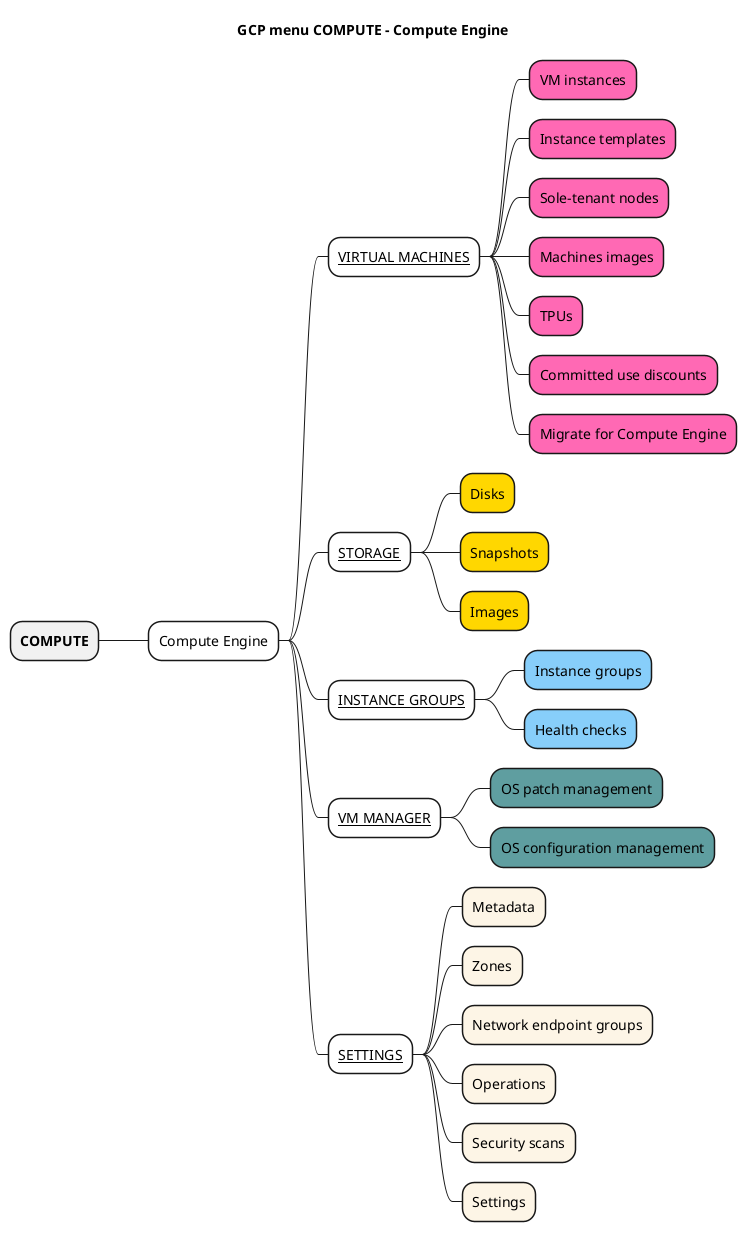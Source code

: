@startmindmap
title GCP menu COMPUTE - Compute Engine

* **COMPUTE**
**[#White] Compute Engine

***[#White] __VIRTUAL MACHINES__
****[#HotPink] VM instances
****[#HotPink] Instance templates
****[#HotPink] Sole-tenant nodes
****[#HotPink] Machines images
****[#HotPink] TPUs
****[#HotPink] Committed use discounts
****[#HotPink] Migrate for Compute Engine

***[#White] __STORAGE__
****[#Gold] Disks
****[#Gold] Snapshots
****[#Gold] Images

***[#White] __INSTANCE GROUPS__
****[#LightSkyBlue] Instance groups
****[#LightSkyBlue] Health checks

***[#White] __VM MANAGER__
****[#CadetBlue] OS patch management
****[#CadetBlue] OS configuration management

***[#White] __SETTINGS__
****[#OldLace] Metadata
****[#OldLace] Zones
****[#OldLace] Network endpoint groups
****[#OldLace] Operations
****[#OldLace] Security scans
****[#OldLace] Settings

@endmindmap